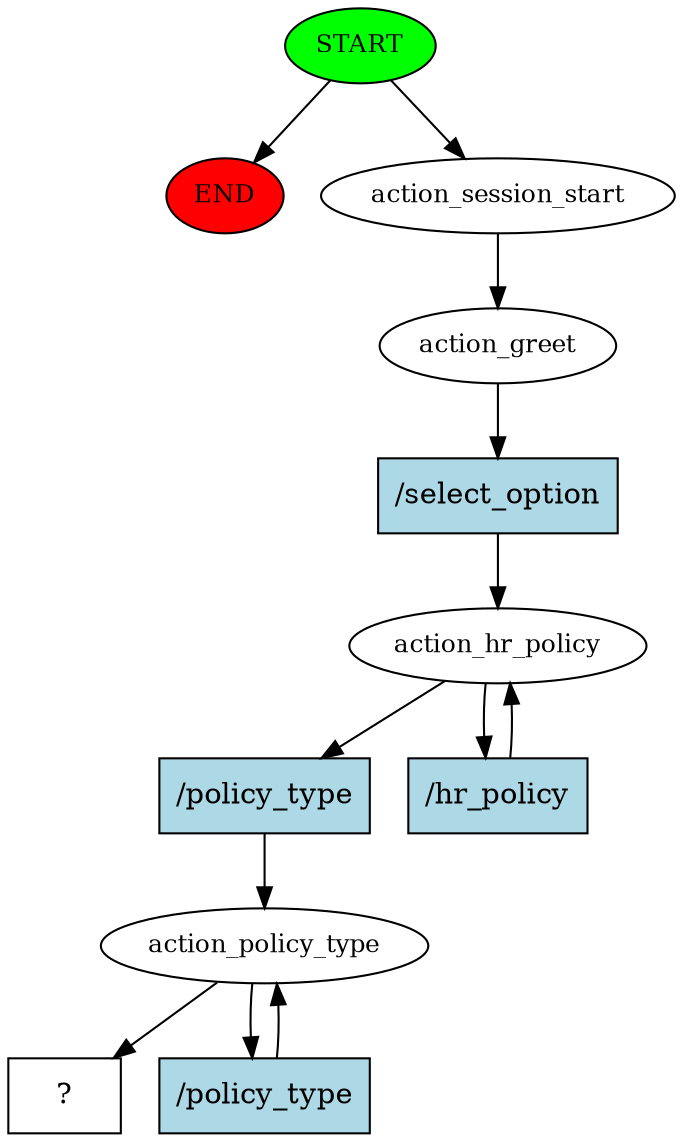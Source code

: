 digraph  {
0 [class="start active", fillcolor=green, fontsize=12, label=START, style=filled];
"-1" [class=end, fillcolor=red, fontsize=12, label=END, style=filled];
1 [class=active, fontsize=12, label=action_session_start];
2 [class=active, fontsize=12, label=action_greet];
3 [class=active, fontsize=12, label=action_hr_policy];
5 [class=active, fontsize=12, label=action_policy_type];
7 [class="intent dashed active", label="  ?  ", shape=rect];
8 [class="intent active", fillcolor=lightblue, label="/select_option", shape=rect, style=filled];
9 [class="intent active", fillcolor=lightblue, label="/policy_type", shape=rect, style=filled];
10 [class="intent active", fillcolor=lightblue, label="/hr_policy", shape=rect, style=filled];
11 [class="intent active", fillcolor=lightblue, label="/policy_type", shape=rect, style=filled];
0 -> "-1"  [class="", key=NONE, label=""];
0 -> 1  [class=active, key=NONE, label=""];
1 -> 2  [class=active, key=NONE, label=""];
2 -> 8  [class=active, key=0];
3 -> 9  [class=active, key=0];
3 -> 10  [class=active, key=0];
5 -> 7  [class=active, key=NONE, label=""];
5 -> 11  [class=active, key=0];
8 -> 3  [class=active, key=0];
9 -> 5  [class=active, key=0];
10 -> 3  [class=active, key=0];
11 -> 5  [class=active, key=0];
}
